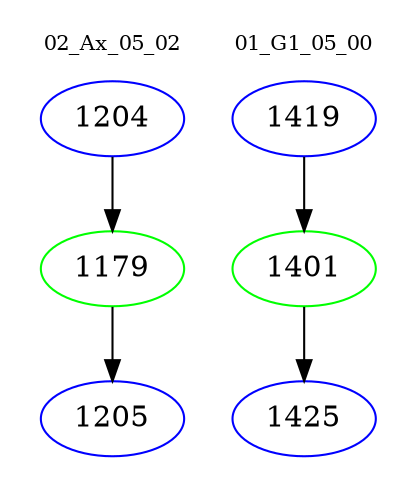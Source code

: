 digraph{
subgraph cluster_0 {
color = white
label = "02_Ax_05_02";
fontsize=10;
T0_1204 [label="1204", color="blue"]
T0_1204 -> T0_1179 [color="black"]
T0_1179 [label="1179", color="green"]
T0_1179 -> T0_1205 [color="black"]
T0_1205 [label="1205", color="blue"]
}
subgraph cluster_1 {
color = white
label = "01_G1_05_00";
fontsize=10;
T1_1419 [label="1419", color="blue"]
T1_1419 -> T1_1401 [color="black"]
T1_1401 [label="1401", color="green"]
T1_1401 -> T1_1425 [color="black"]
T1_1425 [label="1425", color="blue"]
}
}

